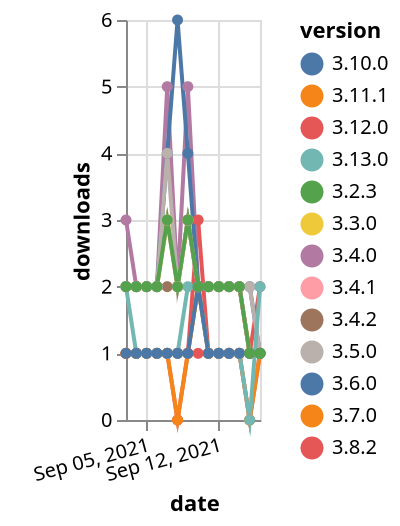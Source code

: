 {"$schema": "https://vega.github.io/schema/vega-lite/v5.json", "description": "A simple bar chart with embedded data.", "data": {"values": [{"date": "2021-09-03", "total": 817, "delta": 1, "version": "3.7.0"}, {"date": "2021-09-04", "total": 818, "delta": 1, "version": "3.7.0"}, {"date": "2021-09-05", "total": 819, "delta": 1, "version": "3.7.0"}, {"date": "2021-09-06", "total": 820, "delta": 1, "version": "3.7.0"}, {"date": "2021-09-07", "total": 821, "delta": 1, "version": "3.7.0"}, {"date": "2021-09-08", "total": 822, "delta": 1, "version": "3.7.0"}, {"date": "2021-09-09", "total": 823, "delta": 1, "version": "3.7.0"}, {"date": "2021-09-10", "total": 825, "delta": 2, "version": "3.7.0"}, {"date": "2021-09-11", "total": 826, "delta": 1, "version": "3.7.0"}, {"date": "2021-09-12", "total": 827, "delta": 1, "version": "3.7.0"}, {"date": "2021-09-13", "total": 828, "delta": 1, "version": "3.7.0"}, {"date": "2021-09-14", "total": 829, "delta": 1, "version": "3.7.0"}, {"date": "2021-09-15", "total": 830, "delta": 1, "version": "3.7.0"}, {"date": "2021-09-16", "total": 831, "delta": 1, "version": "3.7.0"}, {"date": "2021-09-03", "total": 597, "delta": 1, "version": "3.8.2"}, {"date": "2021-09-04", "total": 598, "delta": 1, "version": "3.8.2"}, {"date": "2021-09-05", "total": 599, "delta": 1, "version": "3.8.2"}, {"date": "2021-09-06", "total": 600, "delta": 1, "version": "3.8.2"}, {"date": "2021-09-07", "total": 601, "delta": 1, "version": "3.8.2"}, {"date": "2021-09-08", "total": 602, "delta": 1, "version": "3.8.2"}, {"date": "2021-09-09", "total": 603, "delta": 1, "version": "3.8.2"}, {"date": "2021-09-10", "total": 604, "delta": 1, "version": "3.8.2"}, {"date": "2021-09-11", "total": 605, "delta": 1, "version": "3.8.2"}, {"date": "2021-09-12", "total": 606, "delta": 1, "version": "3.8.2"}, {"date": "2021-09-13", "total": 607, "delta": 1, "version": "3.8.2"}, {"date": "2021-09-14", "total": 608, "delta": 1, "version": "3.8.2"}, {"date": "2021-09-15", "total": 609, "delta": 1, "version": "3.8.2"}, {"date": "2021-09-16", "total": 611, "delta": 2, "version": "3.8.2"}, {"date": "2021-09-03", "total": 721, "delta": 1, "version": "3.12.0"}, {"date": "2021-09-04", "total": 722, "delta": 1, "version": "3.12.0"}, {"date": "2021-09-05", "total": 723, "delta": 1, "version": "3.12.0"}, {"date": "2021-09-06", "total": 724, "delta": 1, "version": "3.12.0"}, {"date": "2021-09-07", "total": 725, "delta": 1, "version": "3.12.0"}, {"date": "2021-09-08", "total": 725, "delta": 0, "version": "3.12.0"}, {"date": "2021-09-09", "total": 726, "delta": 1, "version": "3.12.0"}, {"date": "2021-09-10", "total": 729, "delta": 3, "version": "3.12.0"}, {"date": "2021-09-11", "total": 730, "delta": 1, "version": "3.12.0"}, {"date": "2021-09-12", "total": 731, "delta": 1, "version": "3.12.0"}, {"date": "2021-09-13", "total": 732, "delta": 1, "version": "3.12.0"}, {"date": "2021-09-14", "total": 733, "delta": 1, "version": "3.12.0"}, {"date": "2021-09-15", "total": 733, "delta": 0, "version": "3.12.0"}, {"date": "2021-09-16", "total": 734, "delta": 1, "version": "3.12.0"}, {"date": "2021-09-03", "total": 1957, "delta": 2, "version": "3.4.2"}, {"date": "2021-09-04", "total": 1959, "delta": 2, "version": "3.4.2"}, {"date": "2021-09-05", "total": 1961, "delta": 2, "version": "3.4.2"}, {"date": "2021-09-06", "total": 1963, "delta": 2, "version": "3.4.2"}, {"date": "2021-09-07", "total": 1965, "delta": 2, "version": "3.4.2"}, {"date": "2021-09-08", "total": 1967, "delta": 2, "version": "3.4.2"}, {"date": "2021-09-09", "total": 1970, "delta": 3, "version": "3.4.2"}, {"date": "2021-09-10", "total": 1972, "delta": 2, "version": "3.4.2"}, {"date": "2021-09-11", "total": 1974, "delta": 2, "version": "3.4.2"}, {"date": "2021-09-12", "total": 1976, "delta": 2, "version": "3.4.2"}, {"date": "2021-09-13", "total": 1978, "delta": 2, "version": "3.4.2"}, {"date": "2021-09-14", "total": 1980, "delta": 2, "version": "3.4.2"}, {"date": "2021-09-15", "total": 1981, "delta": 1, "version": "3.4.2"}, {"date": "2021-09-16", "total": 1982, "delta": 1, "version": "3.4.2"}, {"date": "2021-09-03", "total": 172, "delta": 1, "version": "3.11.1"}, {"date": "2021-09-04", "total": 173, "delta": 1, "version": "3.11.1"}, {"date": "2021-09-05", "total": 174, "delta": 1, "version": "3.11.1"}, {"date": "2021-09-06", "total": 175, "delta": 1, "version": "3.11.1"}, {"date": "2021-09-07", "total": 176, "delta": 1, "version": "3.11.1"}, {"date": "2021-09-08", "total": 176, "delta": 0, "version": "3.11.1"}, {"date": "2021-09-09", "total": 177, "delta": 1, "version": "3.11.1"}, {"date": "2021-09-10", "total": 179, "delta": 2, "version": "3.11.1"}, {"date": "2021-09-11", "total": 180, "delta": 1, "version": "3.11.1"}, {"date": "2021-09-12", "total": 181, "delta": 1, "version": "3.11.1"}, {"date": "2021-09-13", "total": 182, "delta": 1, "version": "3.11.1"}, {"date": "2021-09-14", "total": 183, "delta": 1, "version": "3.11.1"}, {"date": "2021-09-15", "total": 183, "delta": 0, "version": "3.11.1"}, {"date": "2021-09-16", "total": 184, "delta": 1, "version": "3.11.1"}, {"date": "2021-09-03", "total": 2649, "delta": 2, "version": "3.3.0"}, {"date": "2021-09-04", "total": 2651, "delta": 2, "version": "3.3.0"}, {"date": "2021-09-05", "total": 2653, "delta": 2, "version": "3.3.0"}, {"date": "2021-09-06", "total": 2655, "delta": 2, "version": "3.3.0"}, {"date": "2021-09-07", "total": 2658, "delta": 3, "version": "3.3.0"}, {"date": "2021-09-08", "total": 2660, "delta": 2, "version": "3.3.0"}, {"date": "2021-09-09", "total": 2663, "delta": 3, "version": "3.3.0"}, {"date": "2021-09-10", "total": 2665, "delta": 2, "version": "3.3.0"}, {"date": "2021-09-11", "total": 2667, "delta": 2, "version": "3.3.0"}, {"date": "2021-09-12", "total": 2669, "delta": 2, "version": "3.3.0"}, {"date": "2021-09-13", "total": 2671, "delta": 2, "version": "3.3.0"}, {"date": "2021-09-14", "total": 2673, "delta": 2, "version": "3.3.0"}, {"date": "2021-09-15", "total": 2674, "delta": 1, "version": "3.3.0"}, {"date": "2021-09-16", "total": 2675, "delta": 1, "version": "3.3.0"}, {"date": "2021-09-03", "total": 4241, "delta": 3, "version": "3.4.0"}, {"date": "2021-09-04", "total": 4243, "delta": 2, "version": "3.4.0"}, {"date": "2021-09-05", "total": 4245, "delta": 2, "version": "3.4.0"}, {"date": "2021-09-06", "total": 4247, "delta": 2, "version": "3.4.0"}, {"date": "2021-09-07", "total": 4252, "delta": 5, "version": "3.4.0"}, {"date": "2021-09-08", "total": 4254, "delta": 2, "version": "3.4.0"}, {"date": "2021-09-09", "total": 4259, "delta": 5, "version": "3.4.0"}, {"date": "2021-09-10", "total": 4261, "delta": 2, "version": "3.4.0"}, {"date": "2021-09-11", "total": 4263, "delta": 2, "version": "3.4.0"}, {"date": "2021-09-12", "total": 4265, "delta": 2, "version": "3.4.0"}, {"date": "2021-09-13", "total": 4267, "delta": 2, "version": "3.4.0"}, {"date": "2021-09-14", "total": 4269, "delta": 2, "version": "3.4.0"}, {"date": "2021-09-15", "total": 4270, "delta": 1, "version": "3.4.0"}, {"date": "2021-09-16", "total": 4271, "delta": 1, "version": "3.4.0"}, {"date": "2021-09-03", "total": 2525, "delta": 2, "version": "3.4.1"}, {"date": "2021-09-04", "total": 2527, "delta": 2, "version": "3.4.1"}, {"date": "2021-09-05", "total": 2529, "delta": 2, "version": "3.4.1"}, {"date": "2021-09-06", "total": 2531, "delta": 2, "version": "3.4.1"}, {"date": "2021-09-07", "total": 2534, "delta": 3, "version": "3.4.1"}, {"date": "2021-09-08", "total": 2536, "delta": 2, "version": "3.4.1"}, {"date": "2021-09-09", "total": 2539, "delta": 3, "version": "3.4.1"}, {"date": "2021-09-10", "total": 2541, "delta": 2, "version": "3.4.1"}, {"date": "2021-09-11", "total": 2543, "delta": 2, "version": "3.4.1"}, {"date": "2021-09-12", "total": 2545, "delta": 2, "version": "3.4.1"}, {"date": "2021-09-13", "total": 2547, "delta": 2, "version": "3.4.1"}, {"date": "2021-09-14", "total": 2549, "delta": 2, "version": "3.4.1"}, {"date": "2021-09-15", "total": 2550, "delta": 1, "version": "3.4.1"}, {"date": "2021-09-16", "total": 2551, "delta": 1, "version": "3.4.1"}, {"date": "2021-09-03", "total": 2523, "delta": 2, "version": "3.6.0"}, {"date": "2021-09-04", "total": 2525, "delta": 2, "version": "3.6.0"}, {"date": "2021-09-05", "total": 2527, "delta": 2, "version": "3.6.0"}, {"date": "2021-09-06", "total": 2529, "delta": 2, "version": "3.6.0"}, {"date": "2021-09-07", "total": 2533, "delta": 4, "version": "3.6.0"}, {"date": "2021-09-08", "total": 2539, "delta": 6, "version": "3.6.0"}, {"date": "2021-09-09", "total": 2543, "delta": 4, "version": "3.6.0"}, {"date": "2021-09-10", "total": 2545, "delta": 2, "version": "3.6.0"}, {"date": "2021-09-11", "total": 2547, "delta": 2, "version": "3.6.0"}, {"date": "2021-09-12", "total": 2549, "delta": 2, "version": "3.6.0"}, {"date": "2021-09-13", "total": 2551, "delta": 2, "version": "3.6.0"}, {"date": "2021-09-14", "total": 2553, "delta": 2, "version": "3.6.0"}, {"date": "2021-09-15", "total": 2555, "delta": 2, "version": "3.6.0"}, {"date": "2021-09-16", "total": 2556, "delta": 1, "version": "3.6.0"}, {"date": "2021-09-03", "total": 3183, "delta": 2, "version": "3.5.0"}, {"date": "2021-09-04", "total": 3185, "delta": 2, "version": "3.5.0"}, {"date": "2021-09-05", "total": 3187, "delta": 2, "version": "3.5.0"}, {"date": "2021-09-06", "total": 3189, "delta": 2, "version": "3.5.0"}, {"date": "2021-09-07", "total": 3193, "delta": 4, "version": "3.5.0"}, {"date": "2021-09-08", "total": 3195, "delta": 2, "version": "3.5.0"}, {"date": "2021-09-09", "total": 3198, "delta": 3, "version": "3.5.0"}, {"date": "2021-09-10", "total": 3200, "delta": 2, "version": "3.5.0"}, {"date": "2021-09-11", "total": 3202, "delta": 2, "version": "3.5.0"}, {"date": "2021-09-12", "total": 3204, "delta": 2, "version": "3.5.0"}, {"date": "2021-09-13", "total": 3206, "delta": 2, "version": "3.5.0"}, {"date": "2021-09-14", "total": 3208, "delta": 2, "version": "3.5.0"}, {"date": "2021-09-15", "total": 3210, "delta": 2, "version": "3.5.0"}, {"date": "2021-09-16", "total": 3211, "delta": 1, "version": "3.5.0"}, {"date": "2021-09-03", "total": 146, "delta": 2, "version": "3.13.0"}, {"date": "2021-09-04", "total": 147, "delta": 1, "version": "3.13.0"}, {"date": "2021-09-05", "total": 148, "delta": 1, "version": "3.13.0"}, {"date": "2021-09-06", "total": 149, "delta": 1, "version": "3.13.0"}, {"date": "2021-09-07", "total": 150, "delta": 1, "version": "3.13.0"}, {"date": "2021-09-08", "total": 151, "delta": 1, "version": "3.13.0"}, {"date": "2021-09-09", "total": 153, "delta": 2, "version": "3.13.0"}, {"date": "2021-09-10", "total": 155, "delta": 2, "version": "3.13.0"}, {"date": "2021-09-11", "total": 156, "delta": 1, "version": "3.13.0"}, {"date": "2021-09-12", "total": 157, "delta": 1, "version": "3.13.0"}, {"date": "2021-09-13", "total": 158, "delta": 1, "version": "3.13.0"}, {"date": "2021-09-14", "total": 159, "delta": 1, "version": "3.13.0"}, {"date": "2021-09-15", "total": 159, "delta": 0, "version": "3.13.0"}, {"date": "2021-09-16", "total": 161, "delta": 2, "version": "3.13.0"}, {"date": "2021-09-03", "total": 226, "delta": 1, "version": "3.10.0"}, {"date": "2021-09-04", "total": 227, "delta": 1, "version": "3.10.0"}, {"date": "2021-09-05", "total": 228, "delta": 1, "version": "3.10.0"}, {"date": "2021-09-06", "total": 229, "delta": 1, "version": "3.10.0"}, {"date": "2021-09-07", "total": 230, "delta": 1, "version": "3.10.0"}, {"date": "2021-09-08", "total": 231, "delta": 1, "version": "3.10.0"}, {"date": "2021-09-09", "total": 232, "delta": 1, "version": "3.10.0"}, {"date": "2021-09-10", "total": 234, "delta": 2, "version": "3.10.0"}, {"date": "2021-09-11", "total": 235, "delta": 1, "version": "3.10.0"}, {"date": "2021-09-12", "total": 236, "delta": 1, "version": "3.10.0"}, {"date": "2021-09-13", "total": 237, "delta": 1, "version": "3.10.0"}, {"date": "2021-09-14", "total": 238, "delta": 1, "version": "3.10.0"}, {"date": "2021-09-15", "total": 239, "delta": 1, "version": "3.10.0"}, {"date": "2021-09-16", "total": 240, "delta": 1, "version": "3.10.0"}, {"date": "2021-09-03", "total": 2778, "delta": 2, "version": "3.2.3"}, {"date": "2021-09-04", "total": 2780, "delta": 2, "version": "3.2.3"}, {"date": "2021-09-05", "total": 2782, "delta": 2, "version": "3.2.3"}, {"date": "2021-09-06", "total": 2784, "delta": 2, "version": "3.2.3"}, {"date": "2021-09-07", "total": 2787, "delta": 3, "version": "3.2.3"}, {"date": "2021-09-08", "total": 2789, "delta": 2, "version": "3.2.3"}, {"date": "2021-09-09", "total": 2792, "delta": 3, "version": "3.2.3"}, {"date": "2021-09-10", "total": 2794, "delta": 2, "version": "3.2.3"}, {"date": "2021-09-11", "total": 2796, "delta": 2, "version": "3.2.3"}, {"date": "2021-09-12", "total": 2798, "delta": 2, "version": "3.2.3"}, {"date": "2021-09-13", "total": 2800, "delta": 2, "version": "3.2.3"}, {"date": "2021-09-14", "total": 2802, "delta": 2, "version": "3.2.3"}, {"date": "2021-09-15", "total": 2803, "delta": 1, "version": "3.2.3"}, {"date": "2021-09-16", "total": 2804, "delta": 1, "version": "3.2.3"}]}, "width": "container", "mark": {"type": "line", "point": {"filled": true}}, "encoding": {"x": {"field": "date", "type": "temporal", "timeUnit": "yearmonthdate", "title": "date", "axis": {"labelAngle": -15}}, "y": {"field": "delta", "type": "quantitative", "title": "downloads"}, "color": {"field": "version", "type": "nominal"}, "tooltip": {"field": "delta"}}}